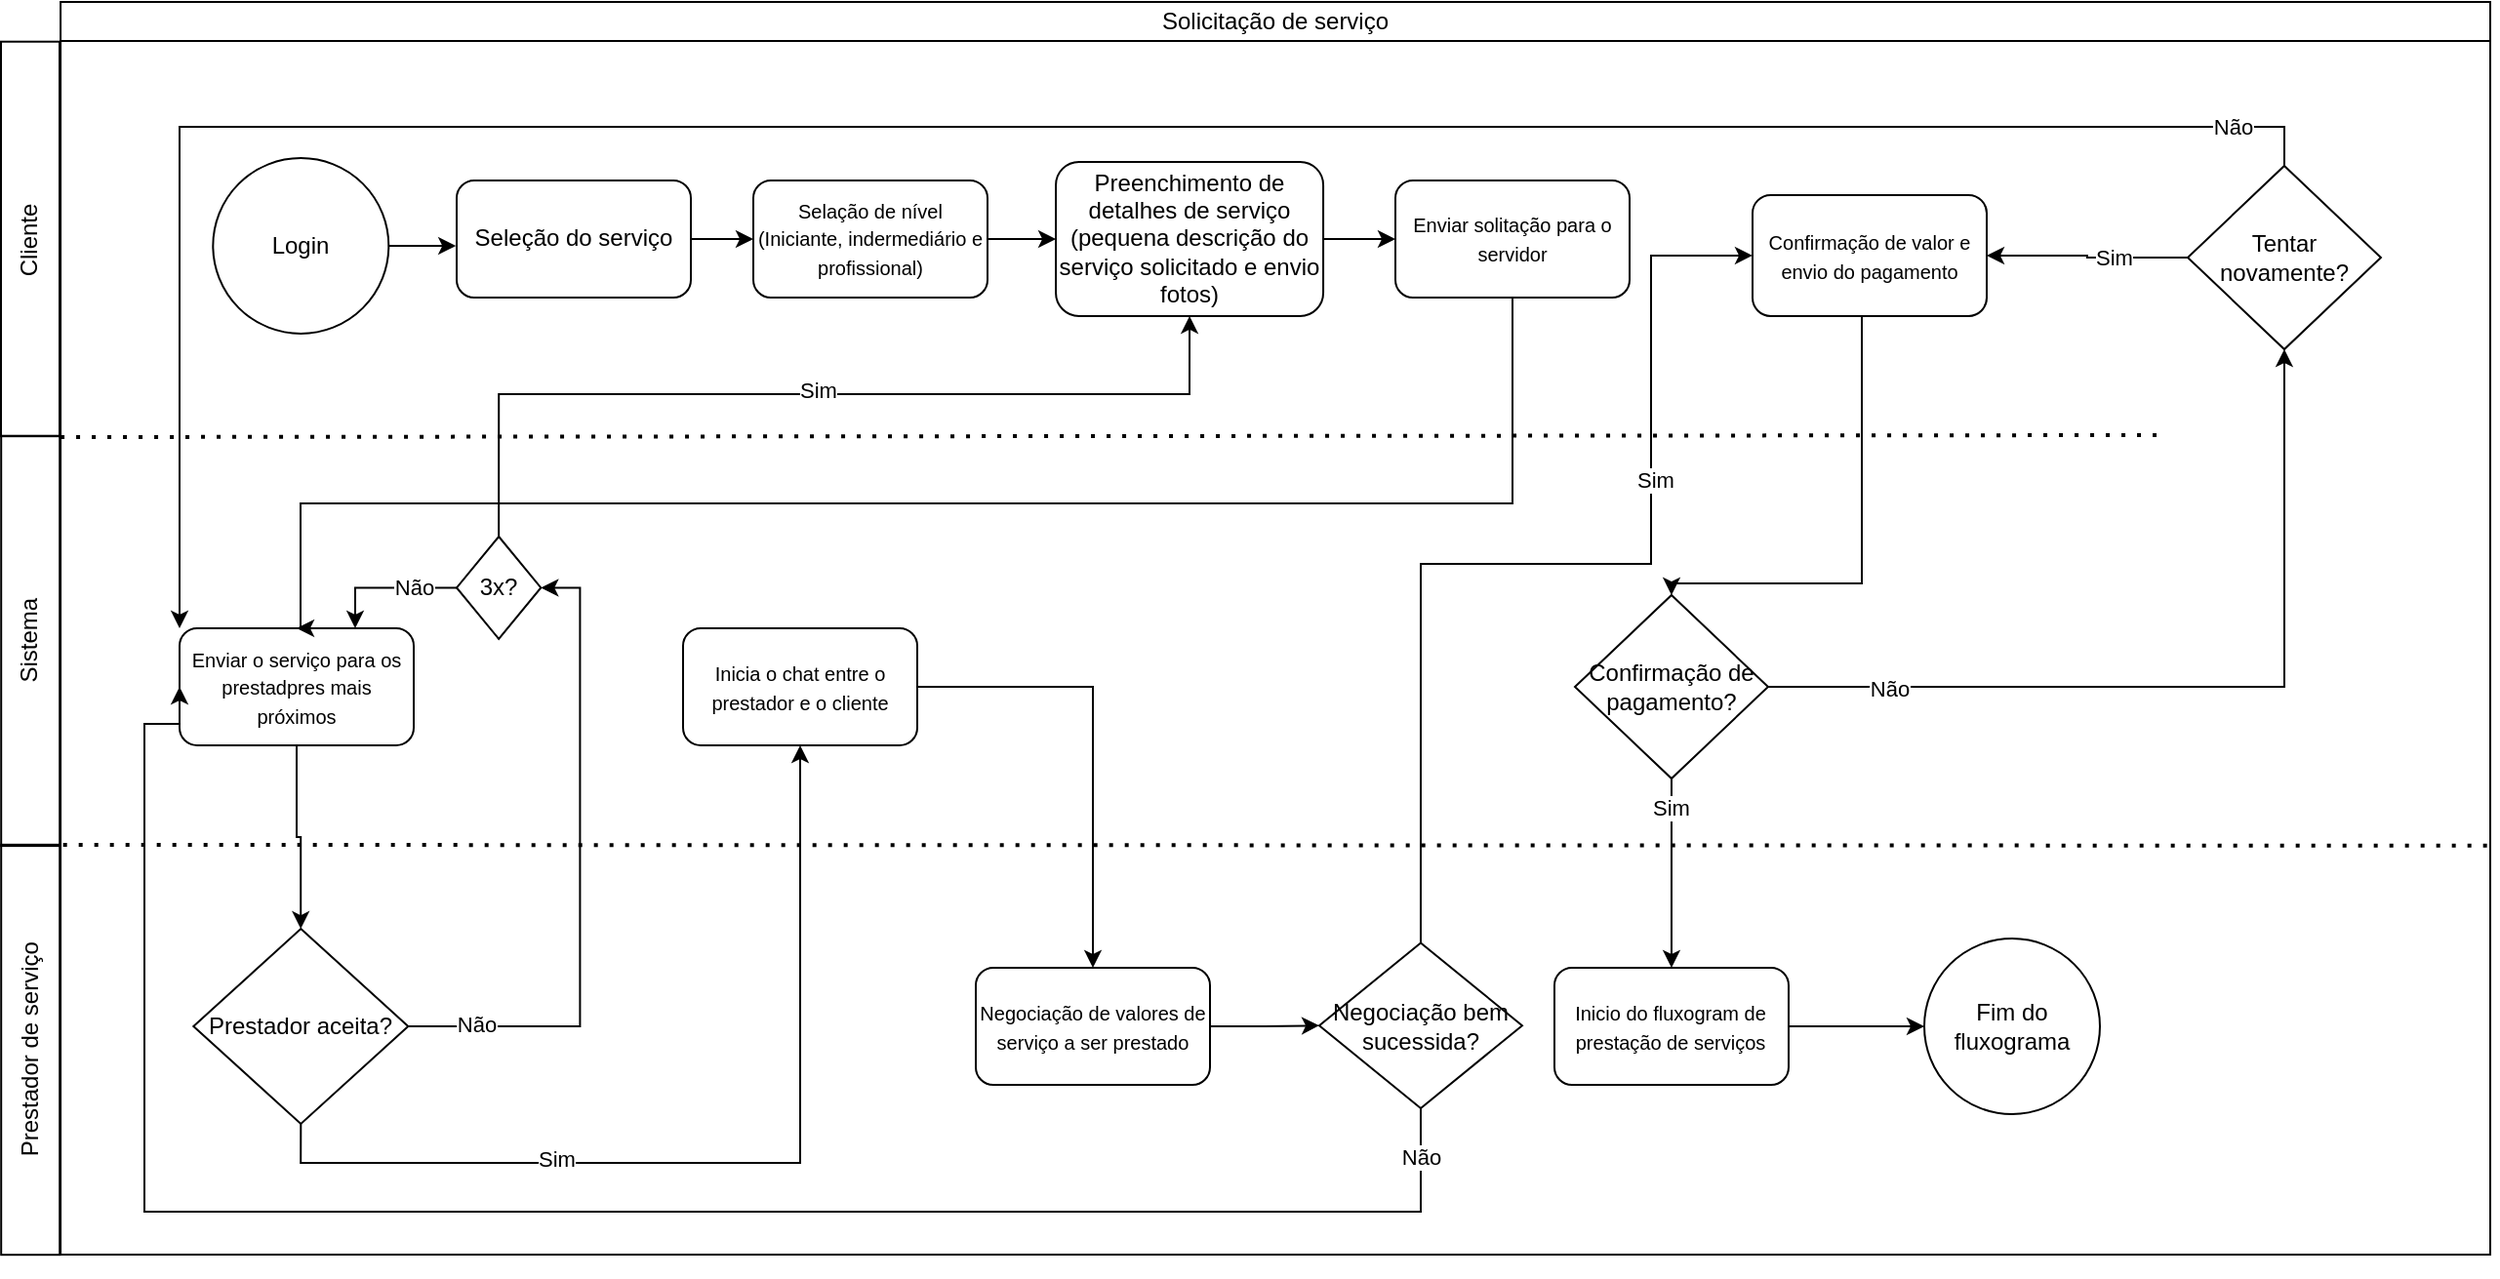 <mxfile version="25.0.2">
  <diagram name="Página-1" id="wz_CHDK_Uvrmtqs5isK4">
    <mxGraphModel dx="2634" dy="1236" grid="0" gridSize="10" guides="1" tooltips="1" connect="1" arrows="1" fold="1" page="0" pageScale="1" pageWidth="827" pageHeight="1169" math="0" shadow="0">
      <root>
        <mxCell id="0" />
        <mxCell id="1" parent="0" />
        <mxCell id="mCqrBkyi7Igr85gBdBfP-33" value="Solicitação de serviço" style="rounded=0;whiteSpace=wrap;html=1;fillColor=none;" parent="1" vertex="1">
          <mxGeometry x="-790.97" y="-139" width="1244.97" height="20" as="geometry" />
        </mxCell>
        <mxCell id="mCqrBkyi7Igr85gBdBfP-34" value="" style="rounded=0;whiteSpace=wrap;html=1;fillColor=none;" parent="1" vertex="1">
          <mxGeometry x="-790.97" y="-119" width="1244.97" height="622" as="geometry" />
        </mxCell>
        <mxCell id="mCqrBkyi7Igr85gBdBfP-35" value="Login" style="ellipse;whiteSpace=wrap;html=1;aspect=fixed;fillColor=none;" parent="1" vertex="1">
          <mxGeometry x="-712.85" y="-59" width="90" height="90" as="geometry" />
        </mxCell>
        <mxCell id="mCqrBkyi7Igr85gBdBfP-36" value="Cliente" style="rounded=0;whiteSpace=wrap;html=1;fillColor=none;rotation=-90;" parent="1" vertex="1">
          <mxGeometry x="-907.61" y="-32.53" width="202.24" height="30" as="geometry" />
        </mxCell>
        <mxCell id="mCqrBkyi7Igr85gBdBfP-37" value="Sistema" style="rounded=0;whiteSpace=wrap;html=1;fillColor=none;rotation=-90;" parent="1" vertex="1">
          <mxGeometry x="-911.5" y="173.46" width="210.19" height="30" as="geometry" />
        </mxCell>
        <mxCell id="mCqrBkyi7Igr85gBdBfP-38" style="edgeStyle=orthogonalEdgeStyle;rounded=0;orthogonalLoop=1;jettySize=auto;html=1;exitX=0.5;exitY=1;exitDx=0;exitDy=0;" parent="1" edge="1">
          <mxGeometry relative="1" as="geometry">
            <mxPoint x="-240.03" y="506" as="sourcePoint" />
            <mxPoint x="-240.09" y="506" as="targetPoint" />
          </mxGeometry>
        </mxCell>
        <mxCell id="ntNzyzuOF1n4TWdGQBcq-6" value="" style="edgeStyle=orthogonalEdgeStyle;rounded=0;orthogonalLoop=1;jettySize=auto;html=1;" parent="1" source="mCqrBkyi7Igr85gBdBfP-40" target="ntNzyzuOF1n4TWdGQBcq-5" edge="1">
          <mxGeometry relative="1" as="geometry" />
        </mxCell>
        <mxCell id="mCqrBkyi7Igr85gBdBfP-40" value="Seleção do serviço" style="rounded=1;whiteSpace=wrap;html=1;fillColor=none;" parent="1" vertex="1">
          <mxGeometry x="-588" y="-47.53" width="120" height="60" as="geometry" />
        </mxCell>
        <mxCell id="mCqrBkyi7Igr85gBdBfP-62" value="" style="endArrow=none;dashed=1;html=1;dashPattern=1 3;strokeWidth=2;rounded=0;exitX=0;exitY=0.345;exitDx=0;exitDy=0;exitPerimeter=0;" parent="1" edge="1">
          <mxGeometry width="50" height="50" relative="1" as="geometry">
            <mxPoint x="-790.97" y="84.0" as="sourcePoint" />
            <mxPoint x="283" y="83" as="targetPoint" />
          </mxGeometry>
        </mxCell>
        <mxCell id="mCqrBkyi7Igr85gBdBfP-63" style="edgeStyle=orthogonalEdgeStyle;rounded=0;orthogonalLoop=1;jettySize=auto;html=1;exitX=1;exitY=0.5;exitDx=0;exitDy=0;entryX=-0.003;entryY=0.568;entryDx=0;entryDy=0;entryPerimeter=0;" parent="1" source="mCqrBkyi7Igr85gBdBfP-35" target="mCqrBkyi7Igr85gBdBfP-40" edge="1">
          <mxGeometry relative="1" as="geometry" />
        </mxCell>
        <mxCell id="ntNzyzuOF1n4TWdGQBcq-9" value="" style="edgeStyle=orthogonalEdgeStyle;rounded=0;orthogonalLoop=1;jettySize=auto;html=1;" parent="1" source="mCqrBkyi7Igr85gBdBfP-47" target="ntNzyzuOF1n4TWdGQBcq-2" edge="1">
          <mxGeometry relative="1" as="geometry" />
        </mxCell>
        <mxCell id="mCqrBkyi7Igr85gBdBfP-47" value="Preenchimento de detalhes de serviço (pequena descrição do serviço solicitado e envio fotos)" style="rounded=1;whiteSpace=wrap;html=1;fillColor=none;" parent="1" vertex="1">
          <mxGeometry x="-280.97" y="-57.03" width="137" height="79" as="geometry" />
        </mxCell>
        <mxCell id="ntNzyzuOF1n4TWdGQBcq-12" style="edgeStyle=orthogonalEdgeStyle;rounded=0;orthogonalLoop=1;jettySize=auto;html=1;exitX=0.5;exitY=1;exitDx=0;exitDy=0;entryX=0.5;entryY=0;entryDx=0;entryDy=0;" parent="1" source="ntNzyzuOF1n4TWdGQBcq-2" target="ntNzyzuOF1n4TWdGQBcq-3" edge="1">
          <mxGeometry relative="1" as="geometry">
            <Array as="points">
              <mxPoint x="-47" y="118" />
              <mxPoint x="-668" y="118" />
            </Array>
          </mxGeometry>
        </mxCell>
        <mxCell id="ntNzyzuOF1n4TWdGQBcq-2" value="&lt;font style=&quot;font-size: 10px;&quot;&gt;Enviar solitação para o servidor&lt;/font&gt;" style="rounded=1;whiteSpace=wrap;html=1;fillColor=none;" parent="1" vertex="1">
          <mxGeometry x="-107" y="-47.53" width="120" height="60" as="geometry" />
        </mxCell>
        <mxCell id="ntNzyzuOF1n4TWdGQBcq-31" value="" style="edgeStyle=orthogonalEdgeStyle;rounded=0;orthogonalLoop=1;jettySize=auto;html=1;" parent="1" source="ntNzyzuOF1n4TWdGQBcq-3" target="ntNzyzuOF1n4TWdGQBcq-13" edge="1">
          <mxGeometry relative="1" as="geometry" />
        </mxCell>
        <mxCell id="ntNzyzuOF1n4TWdGQBcq-3" value="&lt;font style=&quot;font-size: 10px;&quot;&gt;Enviar o serviço para os prestadpres mais próximos&lt;/font&gt;" style="rounded=1;whiteSpace=wrap;html=1;fillColor=none;" parent="1" vertex="1">
          <mxGeometry x="-730" y="182.0" width="120" height="60" as="geometry" />
        </mxCell>
        <mxCell id="ntNzyzuOF1n4TWdGQBcq-4" value="Prestador de serviço" style="rounded=0;whiteSpace=wrap;html=1;fillColor=none;rotation=-90;" parent="1" vertex="1">
          <mxGeometry x="-911.5" y="383" width="210.19" height="30" as="geometry" />
        </mxCell>
        <mxCell id="ntNzyzuOF1n4TWdGQBcq-7" value="" style="edgeStyle=orthogonalEdgeStyle;rounded=0;orthogonalLoop=1;jettySize=auto;html=1;" parent="1" source="ntNzyzuOF1n4TWdGQBcq-5" target="mCqrBkyi7Igr85gBdBfP-47" edge="1">
          <mxGeometry relative="1" as="geometry" />
        </mxCell>
        <mxCell id="ntNzyzuOF1n4TWdGQBcq-5" value="&lt;font style=&quot;font-size: 10px;&quot;&gt;Selação de nível (Iniciante, indermediário e profissional)&lt;/font&gt;" style="rounded=1;whiteSpace=wrap;html=1;fillColor=none;" parent="1" vertex="1">
          <mxGeometry x="-436" y="-47.53" width="120" height="60" as="geometry" />
        </mxCell>
        <mxCell id="ntNzyzuOF1n4TWdGQBcq-11" value="" style="endArrow=none;dashed=1;html=1;dashPattern=1 3;strokeWidth=2;rounded=0;exitX=0;exitY=0.345;exitDx=0;exitDy=0;entryX=1.001;entryY=0.663;entryDx=0;entryDy=0;entryPerimeter=0;exitPerimeter=0;" parent="1" target="mCqrBkyi7Igr85gBdBfP-34" edge="1">
          <mxGeometry width="50" height="50" relative="1" as="geometry">
            <mxPoint x="-789.66" y="293.0" as="sourcePoint" />
            <mxPoint x="519.03" y="293.0" as="targetPoint" />
          </mxGeometry>
        </mxCell>
        <mxCell id="ntNzyzuOF1n4TWdGQBcq-32" style="edgeStyle=orthogonalEdgeStyle;rounded=0;orthogonalLoop=1;jettySize=auto;html=1;exitX=1;exitY=0.5;exitDx=0;exitDy=0;entryX=1;entryY=0.5;entryDx=0;entryDy=0;" parent="1" source="ntNzyzuOF1n4TWdGQBcq-13" target="ntNzyzuOF1n4TWdGQBcq-23" edge="1">
          <mxGeometry relative="1" as="geometry" />
        </mxCell>
        <mxCell id="ntNzyzuOF1n4TWdGQBcq-33" value="Não" style="edgeLabel;html=1;align=center;verticalAlign=middle;resizable=0;points=[];" parent="ntNzyzuOF1n4TWdGQBcq-32" vertex="1" connectable="0">
          <mxGeometry x="-0.79" y="1" relative="1" as="geometry">
            <mxPoint as="offset" />
          </mxGeometry>
        </mxCell>
        <mxCell id="ntNzyzuOF1n4TWdGQBcq-35" style="edgeStyle=orthogonalEdgeStyle;rounded=0;orthogonalLoop=1;jettySize=auto;html=1;exitX=0.5;exitY=1;exitDx=0;exitDy=0;entryX=0.5;entryY=1;entryDx=0;entryDy=0;" parent="1" source="ntNzyzuOF1n4TWdGQBcq-13" target="ntNzyzuOF1n4TWdGQBcq-34" edge="1">
          <mxGeometry relative="1" as="geometry" />
        </mxCell>
        <mxCell id="ntNzyzuOF1n4TWdGQBcq-36" value="Sim" style="edgeLabel;html=1;align=center;verticalAlign=middle;resizable=0;points=[];" parent="ntNzyzuOF1n4TWdGQBcq-35" vertex="1" connectable="0">
          <mxGeometry x="-0.383" y="2" relative="1" as="geometry">
            <mxPoint as="offset" />
          </mxGeometry>
        </mxCell>
        <mxCell id="ntNzyzuOF1n4TWdGQBcq-13" value="Prestador aceita?" style="rhombus;whiteSpace=wrap;html=1;fillColor=none;" parent="1" vertex="1">
          <mxGeometry x="-722.85" y="336" width="110" height="100" as="geometry" />
        </mxCell>
        <mxCell id="ntNzyzuOF1n4TWdGQBcq-26" style="edgeStyle=orthogonalEdgeStyle;rounded=0;orthogonalLoop=1;jettySize=auto;html=1;exitX=0;exitY=0.5;exitDx=0;exitDy=0;entryX=0.75;entryY=0;entryDx=0;entryDy=0;" parent="1" source="ntNzyzuOF1n4TWdGQBcq-23" target="ntNzyzuOF1n4TWdGQBcq-3" edge="1">
          <mxGeometry relative="1" as="geometry" />
        </mxCell>
        <mxCell id="ntNzyzuOF1n4TWdGQBcq-27" value="Não" style="edgeLabel;html=1;align=center;verticalAlign=middle;resizable=0;points=[];" parent="ntNzyzuOF1n4TWdGQBcq-26" vertex="1" connectable="0">
          <mxGeometry x="-0.398" relative="1" as="geometry">
            <mxPoint as="offset" />
          </mxGeometry>
        </mxCell>
        <mxCell id="ntNzyzuOF1n4TWdGQBcq-28" style="edgeStyle=orthogonalEdgeStyle;rounded=0;orthogonalLoop=1;jettySize=auto;html=1;exitX=0.5;exitY=0;exitDx=0;exitDy=0;entryX=0.5;entryY=1;entryDx=0;entryDy=0;" parent="1" source="ntNzyzuOF1n4TWdGQBcq-23" target="mCqrBkyi7Igr85gBdBfP-47" edge="1">
          <mxGeometry relative="1" as="geometry">
            <Array as="points">
              <mxPoint x="-566" y="62" />
              <mxPoint x="-212" y="62" />
            </Array>
          </mxGeometry>
        </mxCell>
        <mxCell id="ntNzyzuOF1n4TWdGQBcq-29" value="Sim" style="edgeLabel;html=1;align=center;verticalAlign=middle;resizable=0;points=[];" parent="ntNzyzuOF1n4TWdGQBcq-28" vertex="1" connectable="0">
          <mxGeometry x="0.01" y="2" relative="1" as="geometry">
            <mxPoint as="offset" />
          </mxGeometry>
        </mxCell>
        <mxCell id="ntNzyzuOF1n4TWdGQBcq-23" value="3x?" style="rhombus;whiteSpace=wrap;html=1;fillColor=none;" parent="1" vertex="1">
          <mxGeometry x="-588" y="135" width="43.15" height="52.46" as="geometry" />
        </mxCell>
        <mxCell id="ntNzyzuOF1n4TWdGQBcq-38" value="" style="edgeStyle=orthogonalEdgeStyle;rounded=0;orthogonalLoop=1;jettySize=auto;html=1;" parent="1" source="ntNzyzuOF1n4TWdGQBcq-34" target="ntNzyzuOF1n4TWdGQBcq-37" edge="1">
          <mxGeometry relative="1" as="geometry" />
        </mxCell>
        <mxCell id="ntNzyzuOF1n4TWdGQBcq-34" value="&lt;font style=&quot;font-size: 10px;&quot;&gt;Inicia o chat entre o prestador e o cliente&lt;/font&gt;" style="rounded=1;whiteSpace=wrap;html=1;fillColor=none;" parent="1" vertex="1">
          <mxGeometry x="-472" y="182" width="120" height="60" as="geometry" />
        </mxCell>
        <mxCell id="ntNzyzuOF1n4TWdGQBcq-40" value="" style="edgeStyle=orthogonalEdgeStyle;rounded=0;orthogonalLoop=1;jettySize=auto;html=1;" parent="1" source="ntNzyzuOF1n4TWdGQBcq-37" target="ntNzyzuOF1n4TWdGQBcq-39" edge="1">
          <mxGeometry relative="1" as="geometry" />
        </mxCell>
        <mxCell id="ntNzyzuOF1n4TWdGQBcq-37" value="&lt;span style=&quot;font-size: 10px;&quot;&gt;Negociação de valores de serviço a ser prestado&lt;/span&gt;" style="rounded=1;whiteSpace=wrap;html=1;fillColor=none;" parent="1" vertex="1">
          <mxGeometry x="-322" y="356" width="120" height="60" as="geometry" />
        </mxCell>
        <mxCell id="ntNzyzuOF1n4TWdGQBcq-41" style="edgeStyle=orthogonalEdgeStyle;rounded=0;orthogonalLoop=1;jettySize=auto;html=1;exitX=0.5;exitY=1;exitDx=0;exitDy=0;entryX=0;entryY=0.5;entryDx=0;entryDy=0;" parent="1" source="ntNzyzuOF1n4TWdGQBcq-39" target="ntNzyzuOF1n4TWdGQBcq-3" edge="1">
          <mxGeometry relative="1" as="geometry">
            <Array as="points">
              <mxPoint x="-94" y="481" />
              <mxPoint x="-748" y="481" />
              <mxPoint x="-748" y="231" />
            </Array>
          </mxGeometry>
        </mxCell>
        <mxCell id="ntNzyzuOF1n4TWdGQBcq-42" value="Não" style="edgeLabel;html=1;align=center;verticalAlign=middle;resizable=0;points=[];" parent="ntNzyzuOF1n4TWdGQBcq-41" vertex="1" connectable="0">
          <mxGeometry x="-0.951" relative="1" as="geometry">
            <mxPoint as="offset" />
          </mxGeometry>
        </mxCell>
        <mxCell id="dppCcyRV-r5AitP1oT-u-11" style="edgeStyle=orthogonalEdgeStyle;rounded=0;orthogonalLoop=1;jettySize=auto;html=1;exitX=0.5;exitY=0;exitDx=0;exitDy=0;entryX=0;entryY=0.5;entryDx=0;entryDy=0;" edge="1" parent="1" source="ntNzyzuOF1n4TWdGQBcq-39" target="dppCcyRV-r5AitP1oT-u-2">
          <mxGeometry relative="1" as="geometry">
            <Array as="points">
              <mxPoint x="-94" y="149" />
              <mxPoint x="24" y="149" />
              <mxPoint x="24" y="-9" />
            </Array>
          </mxGeometry>
        </mxCell>
        <mxCell id="dppCcyRV-r5AitP1oT-u-12" value="Sim" style="edgeLabel;html=1;align=center;verticalAlign=middle;resizable=0;points=[];" vertex="1" connectable="0" parent="dppCcyRV-r5AitP1oT-u-11">
          <mxGeometry x="0.36" y="-2" relative="1" as="geometry">
            <mxPoint as="offset" />
          </mxGeometry>
        </mxCell>
        <mxCell id="ntNzyzuOF1n4TWdGQBcq-39" value="Negociação bem sucessida?" style="rhombus;whiteSpace=wrap;html=1;fillColor=none;" parent="1" vertex="1">
          <mxGeometry x="-146" y="343.23" width="103.97" height="84.77" as="geometry" />
        </mxCell>
        <mxCell id="ntNzyzuOF1n4TWdGQBcq-64" style="edgeStyle=orthogonalEdgeStyle;rounded=0;orthogonalLoop=1;jettySize=auto;html=1;exitX=1;exitY=0.5;exitDx=0;exitDy=0;entryX=0.5;entryY=1;entryDx=0;entryDy=0;" parent="1" source="ntNzyzuOF1n4TWdGQBcq-46" target="ntNzyzuOF1n4TWdGQBcq-53" edge="1">
          <mxGeometry relative="1" as="geometry" />
        </mxCell>
        <mxCell id="ntNzyzuOF1n4TWdGQBcq-65" value="Não" style="edgeLabel;html=1;align=center;verticalAlign=middle;resizable=0;points=[];" parent="ntNzyzuOF1n4TWdGQBcq-64" vertex="1" connectable="0">
          <mxGeometry x="-0.716" y="-1" relative="1" as="geometry">
            <mxPoint as="offset" />
          </mxGeometry>
        </mxCell>
        <mxCell id="ntNzyzuOF1n4TWdGQBcq-66" style="edgeStyle=orthogonalEdgeStyle;rounded=0;orthogonalLoop=1;jettySize=auto;html=1;exitX=0.5;exitY=1;exitDx=0;exitDy=0;entryX=0.5;entryY=0;entryDx=0;entryDy=0;" parent="1" source="ntNzyzuOF1n4TWdGQBcq-46" target="ntNzyzuOF1n4TWdGQBcq-63" edge="1">
          <mxGeometry relative="1" as="geometry" />
        </mxCell>
        <mxCell id="ntNzyzuOF1n4TWdGQBcq-67" value="Sim" style="edgeLabel;html=1;align=center;verticalAlign=middle;resizable=0;points=[];" parent="ntNzyzuOF1n4TWdGQBcq-66" vertex="1" connectable="0">
          <mxGeometry x="-0.706" y="-1" relative="1" as="geometry">
            <mxPoint as="offset" />
          </mxGeometry>
        </mxCell>
        <mxCell id="ntNzyzuOF1n4TWdGQBcq-46" value="Confirmação de pagamento?" style="rhombus;whiteSpace=wrap;html=1;fillColor=none;" parent="1" vertex="1">
          <mxGeometry x="-15" y="165" width="98.97" height="94" as="geometry" />
        </mxCell>
        <mxCell id="ntNzyzuOF1n4TWdGQBcq-59" style="edgeStyle=orthogonalEdgeStyle;rounded=0;orthogonalLoop=1;jettySize=auto;html=1;exitX=0.5;exitY=0;exitDx=0;exitDy=0;entryX=0;entryY=0;entryDx=0;entryDy=0;" parent="1" source="ntNzyzuOF1n4TWdGQBcq-53" target="ntNzyzuOF1n4TWdGQBcq-3" edge="1">
          <mxGeometry relative="1" as="geometry" />
        </mxCell>
        <mxCell id="ntNzyzuOF1n4TWdGQBcq-60" value="Não" style="edgeLabel;html=1;align=center;verticalAlign=middle;resizable=0;points=[];" parent="ntNzyzuOF1n4TWdGQBcq-59" vertex="1" connectable="0">
          <mxGeometry x="-0.931" relative="1" as="geometry">
            <mxPoint as="offset" />
          </mxGeometry>
        </mxCell>
        <mxCell id="dppCcyRV-r5AitP1oT-u-9" style="edgeStyle=orthogonalEdgeStyle;rounded=0;orthogonalLoop=1;jettySize=auto;html=1;exitX=0;exitY=0.5;exitDx=0;exitDy=0;entryX=1;entryY=0.5;entryDx=0;entryDy=0;" edge="1" parent="1" source="ntNzyzuOF1n4TWdGQBcq-53" target="dppCcyRV-r5AitP1oT-u-2">
          <mxGeometry relative="1" as="geometry" />
        </mxCell>
        <mxCell id="dppCcyRV-r5AitP1oT-u-10" value="Sim" style="edgeLabel;html=1;align=center;verticalAlign=middle;resizable=0;points=[];" vertex="1" connectable="0" parent="dppCcyRV-r5AitP1oT-u-9">
          <mxGeometry x="-0.259" relative="1" as="geometry">
            <mxPoint as="offset" />
          </mxGeometry>
        </mxCell>
        <mxCell id="ntNzyzuOF1n4TWdGQBcq-53" value="Tentar novamente?" style="rhombus;whiteSpace=wrap;html=1;fillColor=none;" parent="1" vertex="1">
          <mxGeometry x="299" y="-55" width="98.97" height="94" as="geometry" />
        </mxCell>
        <mxCell id="ntNzyzuOF1n4TWdGQBcq-69" value="" style="edgeStyle=orthogonalEdgeStyle;rounded=0;orthogonalLoop=1;jettySize=auto;html=1;" parent="1" source="ntNzyzuOF1n4TWdGQBcq-63" target="ntNzyzuOF1n4TWdGQBcq-68" edge="1">
          <mxGeometry relative="1" as="geometry" />
        </mxCell>
        <mxCell id="ntNzyzuOF1n4TWdGQBcq-63" value="&lt;span style=&quot;font-size: 10px;&quot;&gt;Inicio do fluxogram de prestação de serviços&lt;/span&gt;" style="rounded=1;whiteSpace=wrap;html=1;fillColor=none;" parent="1" vertex="1">
          <mxGeometry x="-25.51" y="356" width="120" height="60" as="geometry" />
        </mxCell>
        <mxCell id="ntNzyzuOF1n4TWdGQBcq-68" value="Fim do fluxograma" style="ellipse;whiteSpace=wrap;html=1;aspect=fixed;fillColor=none;" parent="1" vertex="1">
          <mxGeometry x="164" y="341" width="90" height="90" as="geometry" />
        </mxCell>
        <mxCell id="dppCcyRV-r5AitP1oT-u-7" style="edgeStyle=orthogonalEdgeStyle;rounded=0;orthogonalLoop=1;jettySize=auto;html=1;exitX=0.5;exitY=1;exitDx=0;exitDy=0;entryX=0.5;entryY=0;entryDx=0;entryDy=0;" edge="1" parent="1" source="dppCcyRV-r5AitP1oT-u-2" target="ntNzyzuOF1n4TWdGQBcq-46">
          <mxGeometry relative="1" as="geometry">
            <Array as="points">
              <mxPoint x="132" y="159" />
              <mxPoint x="35" y="159" />
            </Array>
          </mxGeometry>
        </mxCell>
        <mxCell id="dppCcyRV-r5AitP1oT-u-2" value="&lt;span style=&quot;font-size: 10px;&quot;&gt;Confirmação de valor e envio do pagamento&lt;/span&gt;" style="rounded=1;whiteSpace=wrap;html=1;fillColor=none;" vertex="1" parent="1">
          <mxGeometry x="76" y="-40.03" width="120" height="62" as="geometry" />
        </mxCell>
      </root>
    </mxGraphModel>
  </diagram>
</mxfile>
